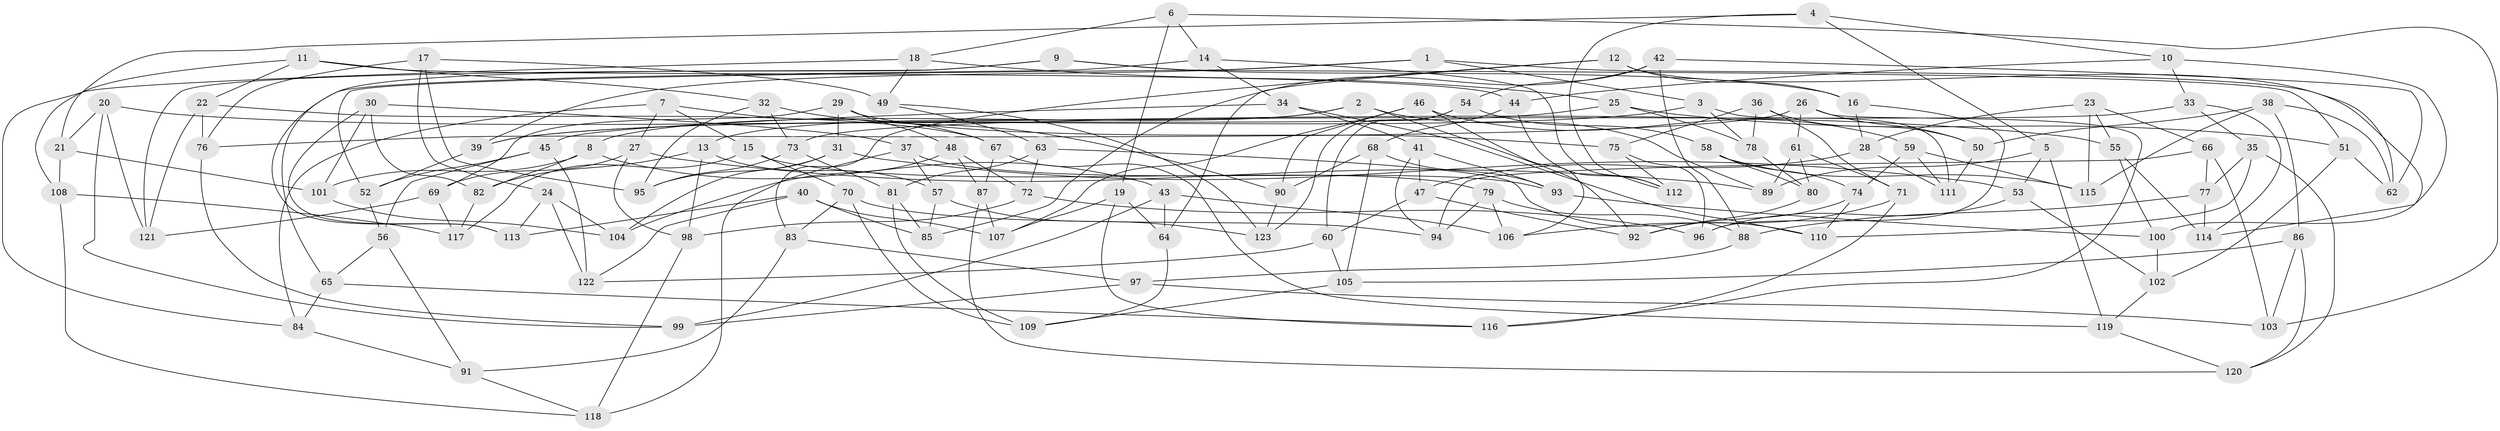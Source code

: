 // coarse degree distribution, {5: 0.10810810810810811, 4: 0.33783783783783783, 6: 0.5540540540540541}
// Generated by graph-tools (version 1.1) at 2025/52/02/27/25 19:52:32]
// undirected, 123 vertices, 246 edges
graph export_dot {
graph [start="1"]
  node [color=gray90,style=filled];
  1;
  2;
  3;
  4;
  5;
  6;
  7;
  8;
  9;
  10;
  11;
  12;
  13;
  14;
  15;
  16;
  17;
  18;
  19;
  20;
  21;
  22;
  23;
  24;
  25;
  26;
  27;
  28;
  29;
  30;
  31;
  32;
  33;
  34;
  35;
  36;
  37;
  38;
  39;
  40;
  41;
  42;
  43;
  44;
  45;
  46;
  47;
  48;
  49;
  50;
  51;
  52;
  53;
  54;
  55;
  56;
  57;
  58;
  59;
  60;
  61;
  62;
  63;
  64;
  65;
  66;
  67;
  68;
  69;
  70;
  71;
  72;
  73;
  74;
  75;
  76;
  77;
  78;
  79;
  80;
  81;
  82;
  83;
  84;
  85;
  86;
  87;
  88;
  89;
  90;
  91;
  92;
  93;
  94;
  95;
  96;
  97;
  98;
  99;
  100;
  101;
  102;
  103;
  104;
  105;
  106;
  107;
  108;
  109;
  110;
  111;
  112;
  113;
  114;
  115;
  116;
  117;
  118;
  119;
  120;
  121;
  122;
  123;
  1 -- 52;
  1 -- 3;
  1 -- 114;
  1 -- 39;
  2 -- 89;
  2 -- 8;
  2 -- 13;
  2 -- 92;
  3 -- 78;
  3 -- 39;
  3 -- 111;
  4 -- 10;
  4 -- 21;
  4 -- 112;
  4 -- 5;
  5 -- 119;
  5 -- 53;
  5 -- 89;
  6 -- 18;
  6 -- 103;
  6 -- 19;
  6 -- 14;
  7 -- 15;
  7 -- 67;
  7 -- 27;
  7 -- 84;
  8 -- 43;
  8 -- 101;
  8 -- 82;
  9 -- 113;
  9 -- 51;
  9 -- 16;
  9 -- 121;
  10 -- 44;
  10 -- 100;
  10 -- 33;
  11 -- 32;
  11 -- 22;
  11 -- 44;
  11 -- 108;
  12 -- 16;
  12 -- 83;
  12 -- 64;
  12 -- 62;
  13 -- 98;
  13 -- 82;
  13 -- 57;
  14 -- 112;
  14 -- 34;
  14 -- 65;
  15 -- 79;
  15 -- 70;
  15 -- 117;
  16 -- 28;
  16 -- 96;
  17 -- 24;
  17 -- 49;
  17 -- 76;
  17 -- 95;
  18 -- 25;
  18 -- 84;
  18 -- 49;
  19 -- 116;
  19 -- 64;
  19 -- 107;
  20 -- 99;
  20 -- 21;
  20 -- 121;
  20 -- 55;
  21 -- 101;
  21 -- 108;
  22 -- 76;
  22 -- 121;
  22 -- 67;
  23 -- 115;
  23 -- 28;
  23 -- 66;
  23 -- 55;
  24 -- 113;
  24 -- 122;
  24 -- 104;
  25 -- 78;
  25 -- 39;
  25 -- 51;
  26 -- 116;
  26 -- 50;
  26 -- 61;
  26 -- 76;
  27 -- 89;
  27 -- 98;
  27 -- 69;
  28 -- 111;
  28 -- 47;
  29 -- 75;
  29 -- 31;
  29 -- 69;
  29 -- 48;
  30 -- 37;
  30 -- 82;
  30 -- 101;
  30 -- 113;
  31 -- 104;
  31 -- 53;
  31 -- 95;
  32 -- 73;
  32 -- 90;
  32 -- 95;
  33 -- 35;
  33 -- 73;
  33 -- 114;
  34 -- 41;
  34 -- 45;
  34 -- 110;
  35 -- 77;
  35 -- 120;
  35 -- 110;
  36 -- 71;
  36 -- 78;
  36 -- 75;
  36 -- 50;
  37 -- 57;
  37 -- 118;
  37 -- 93;
  38 -- 115;
  38 -- 62;
  38 -- 86;
  38 -- 50;
  39 -- 52;
  40 -- 113;
  40 -- 107;
  40 -- 85;
  40 -- 122;
  41 -- 93;
  41 -- 47;
  41 -- 94;
  42 -- 62;
  42 -- 85;
  42 -- 88;
  42 -- 54;
  43 -- 64;
  43 -- 106;
  43 -- 99;
  44 -- 112;
  44 -- 68;
  45 -- 122;
  45 -- 52;
  45 -- 56;
  46 -- 90;
  46 -- 107;
  46 -- 59;
  46 -- 106;
  47 -- 92;
  47 -- 60;
  48 -- 87;
  48 -- 104;
  48 -- 72;
  49 -- 123;
  49 -- 63;
  50 -- 111;
  51 -- 62;
  51 -- 102;
  52 -- 56;
  53 -- 96;
  53 -- 102;
  54 -- 60;
  54 -- 123;
  54 -- 58;
  55 -- 100;
  55 -- 114;
  56 -- 91;
  56 -- 65;
  57 -- 123;
  57 -- 85;
  58 -- 80;
  58 -- 115;
  58 -- 74;
  59 -- 74;
  59 -- 111;
  59 -- 115;
  60 -- 105;
  60 -- 122;
  61 -- 89;
  61 -- 71;
  61 -- 80;
  63 -- 72;
  63 -- 110;
  63 -- 81;
  64 -- 109;
  65 -- 116;
  65 -- 84;
  66 -- 77;
  66 -- 103;
  66 -- 94;
  67 -- 87;
  67 -- 119;
  68 -- 105;
  68 -- 90;
  68 -- 93;
  69 -- 117;
  69 -- 121;
  70 -- 83;
  70 -- 94;
  70 -- 109;
  71 -- 106;
  71 -- 116;
  72 -- 98;
  72 -- 96;
  73 -- 81;
  73 -- 95;
  74 -- 110;
  74 -- 92;
  75 -- 96;
  75 -- 112;
  76 -- 99;
  77 -- 88;
  77 -- 114;
  78 -- 80;
  79 -- 94;
  79 -- 88;
  79 -- 106;
  80 -- 92;
  81 -- 85;
  81 -- 109;
  82 -- 117;
  83 -- 91;
  83 -- 97;
  84 -- 91;
  86 -- 103;
  86 -- 120;
  86 -- 105;
  87 -- 107;
  87 -- 120;
  88 -- 97;
  90 -- 123;
  91 -- 118;
  93 -- 100;
  97 -- 99;
  97 -- 103;
  98 -- 118;
  100 -- 102;
  101 -- 104;
  102 -- 119;
  105 -- 109;
  108 -- 117;
  108 -- 118;
  119 -- 120;
}

